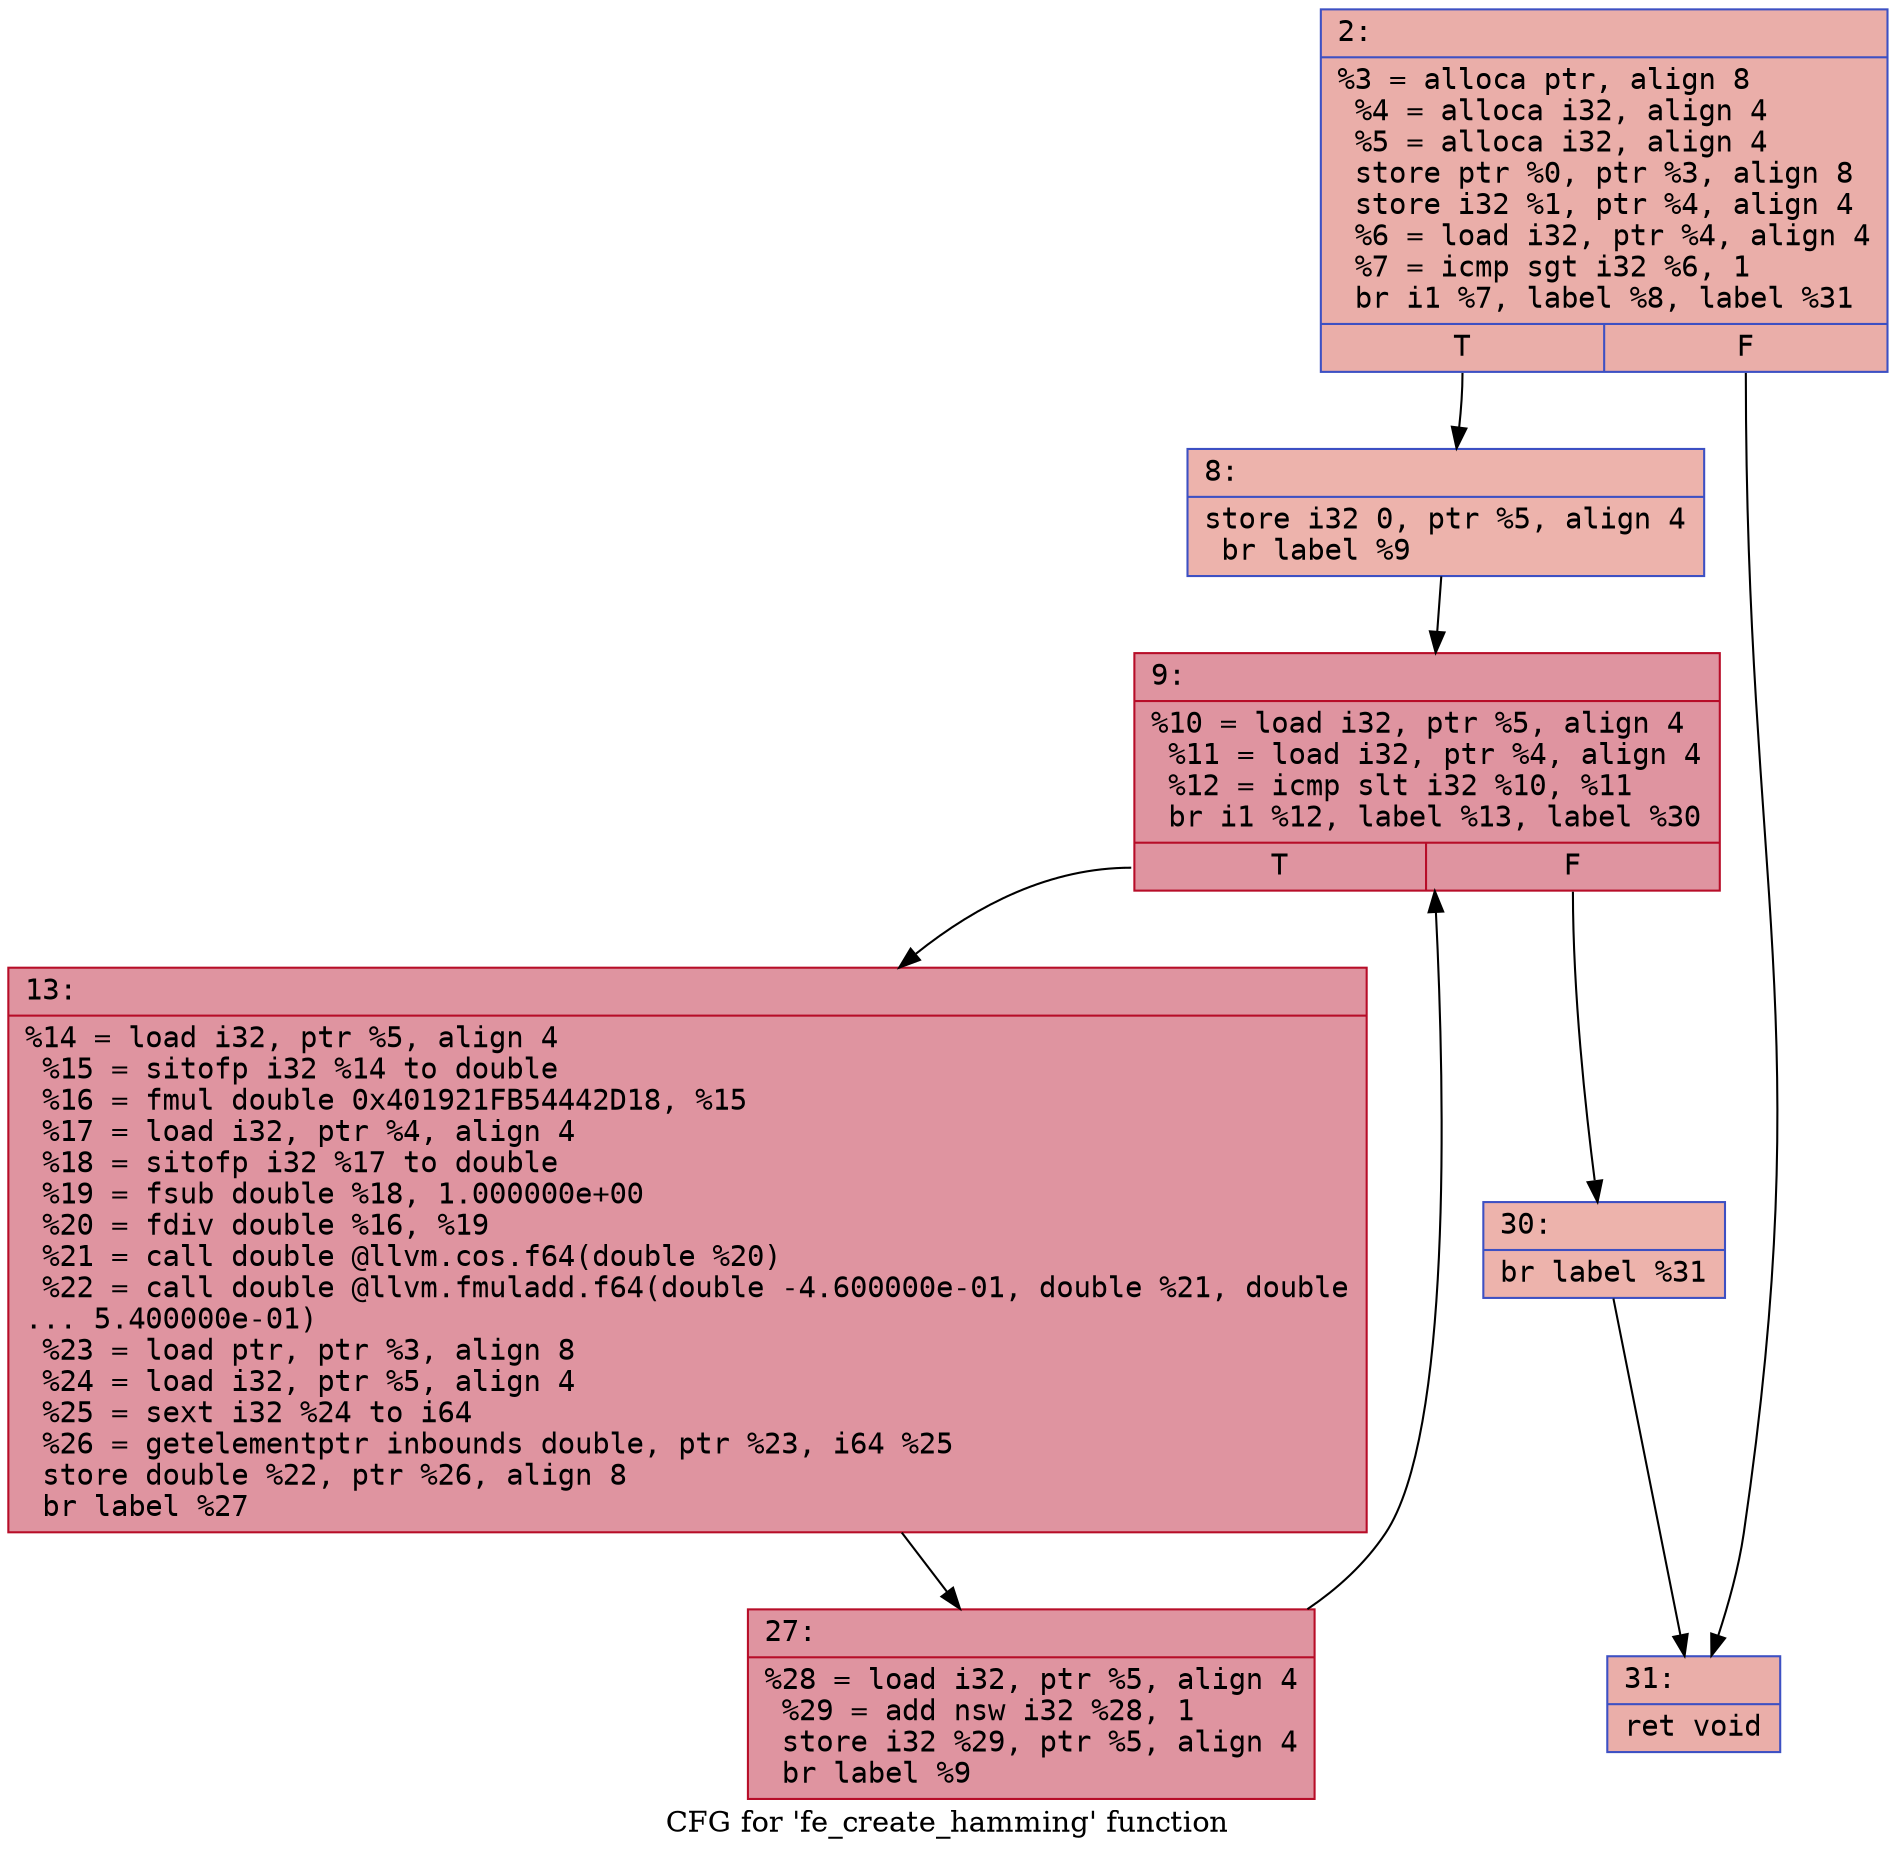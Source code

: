 digraph "CFG for 'fe_create_hamming' function" {
	label="CFG for 'fe_create_hamming' function";

	Node0x60000333f430 [shape=record,color="#3d50c3ff", style=filled, fillcolor="#d0473d70" fontname="Courier",label="{2:\l|  %3 = alloca ptr, align 8\l  %4 = alloca i32, align 4\l  %5 = alloca i32, align 4\l  store ptr %0, ptr %3, align 8\l  store i32 %1, ptr %4, align 4\l  %6 = load i32, ptr %4, align 4\l  %7 = icmp sgt i32 %6, 1\l  br i1 %7, label %8, label %31\l|{<s0>T|<s1>F}}"];
	Node0x60000333f430:s0 -> Node0x60000333f480[tooltip="2 -> 8\nProbability 50.00%" ];
	Node0x60000333f430:s1 -> Node0x60000333f610[tooltip="2 -> 31\nProbability 50.00%" ];
	Node0x60000333f480 [shape=record,color="#3d50c3ff", style=filled, fillcolor="#d6524470" fontname="Courier",label="{8:\l|  store i32 0, ptr %5, align 4\l  br label %9\l}"];
	Node0x60000333f480 -> Node0x60000333f4d0[tooltip="8 -> 9\nProbability 100.00%" ];
	Node0x60000333f4d0 [shape=record,color="#b70d28ff", style=filled, fillcolor="#b70d2870" fontname="Courier",label="{9:\l|  %10 = load i32, ptr %5, align 4\l  %11 = load i32, ptr %4, align 4\l  %12 = icmp slt i32 %10, %11\l  br i1 %12, label %13, label %30\l|{<s0>T|<s1>F}}"];
	Node0x60000333f4d0:s0 -> Node0x60000333f520[tooltip="9 -> 13\nProbability 96.88%" ];
	Node0x60000333f4d0:s1 -> Node0x60000333f5c0[tooltip="9 -> 30\nProbability 3.12%" ];
	Node0x60000333f520 [shape=record,color="#b70d28ff", style=filled, fillcolor="#b70d2870" fontname="Courier",label="{13:\l|  %14 = load i32, ptr %5, align 4\l  %15 = sitofp i32 %14 to double\l  %16 = fmul double 0x401921FB54442D18, %15\l  %17 = load i32, ptr %4, align 4\l  %18 = sitofp i32 %17 to double\l  %19 = fsub double %18, 1.000000e+00\l  %20 = fdiv double %16, %19\l  %21 = call double @llvm.cos.f64(double %20)\l  %22 = call double @llvm.fmuladd.f64(double -4.600000e-01, double %21, double\l... 5.400000e-01)\l  %23 = load ptr, ptr %3, align 8\l  %24 = load i32, ptr %5, align 4\l  %25 = sext i32 %24 to i64\l  %26 = getelementptr inbounds double, ptr %23, i64 %25\l  store double %22, ptr %26, align 8\l  br label %27\l}"];
	Node0x60000333f520 -> Node0x60000333f570[tooltip="13 -> 27\nProbability 100.00%" ];
	Node0x60000333f570 [shape=record,color="#b70d28ff", style=filled, fillcolor="#b70d2870" fontname="Courier",label="{27:\l|  %28 = load i32, ptr %5, align 4\l  %29 = add nsw i32 %28, 1\l  store i32 %29, ptr %5, align 4\l  br label %9\l}"];
	Node0x60000333f570 -> Node0x60000333f4d0[tooltip="27 -> 9\nProbability 100.00%" ];
	Node0x60000333f5c0 [shape=record,color="#3d50c3ff", style=filled, fillcolor="#d6524470" fontname="Courier",label="{30:\l|  br label %31\l}"];
	Node0x60000333f5c0 -> Node0x60000333f610[tooltip="30 -> 31\nProbability 100.00%" ];
	Node0x60000333f610 [shape=record,color="#3d50c3ff", style=filled, fillcolor="#d0473d70" fontname="Courier",label="{31:\l|  ret void\l}"];
}
